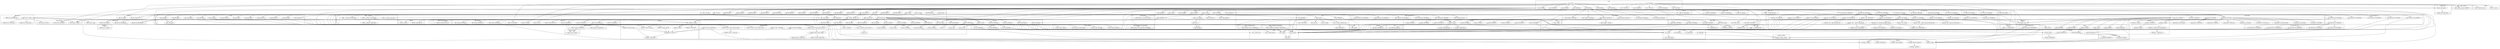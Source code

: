 digraph {
graph [overlap=false]
subgraph cluster_Types_Serialiser {
	label="Types::Serialiser";
	"Types::Serialiser::BEGIN@20";
	"Types::Serialiser::BEGIN@102";
}
subgraph cluster_DBD___db {
	label="DBD::_::db";
	"DBD::_::db::BEGIN@1534";
}
subgraph cluster_bytes {
	label="bytes";
	"bytes::import";
}
subgraph cluster_DBD__mem_common {
	label="DBD::_mem::common";
	"DBD::_mem::common::DESTROY";
}
subgraph cluster_JSON {
	label="JSON";
	"JSON::CORE:readline";
	"JSON::BEGIN@6";
	"JSON::_load_xs";
	"JSON::_set_module";
	"JSON::BEGIN@319";
	"JSON::import";
	"JSON::BEGIN@2";
	"JSON::BEGIN@9";
	"JSON::is_xs";
	"JSON::CORE:close";
	"JSON::backend";
	"JSON::BEGIN@4";
	"JSON::BEGIN@5";
}
subgraph cluster_Types_Serialiser_Error {
	label="Types::Serialiser::Error";
	"Types::Serialiser::Error::BEGIN@145";
}
subgraph cluster_overload {
	label="overload";
	"overload::BEGIN@144";
	"overload::import";
	"overload::BEGIN@83";
	"overload::BEGIN@114";
	"overload::OVERLOAD";
}
subgraph cluster_DBD_Pg_db {
	label="DBD::Pg::db";
	"DBD::Pg::db::_login";
	"DBD::Pg::db::BEGIN@258";
	"DBD::Pg::db::prepare";
	"DBD::Pg::db::BEGIN@260";
}
subgraph cluster_DBI_var {
	label="DBI::var";
	"DBI::var::TIESCALAR";
}
subgraph cluster_Internals {
	label="Internals";
	"Internals::SvREADONLY";
}
subgraph cluster_utf8 {
	label="utf8";
	"utf8::encode";
}
subgraph cluster_JSON_Backend_XS {
	label="JSON::Backend::XS";
	"JSON::Backend::XS::BEGIN@42";
	"JSON::Backend::XS::BEGIN@9";
	"JSON::Backend::XS::BEGIN@18";
	"JSON::Backend::XS::BEGIN@29";
	"JSON::Backend::XS::BEGIN@11";
	"JSON::Backend::XS::init";
}
subgraph cluster_XSLoader {
	label="XSLoader";
	"XSLoader::load";
}
subgraph cluster_Exporter_Heavy {
	label="Exporter::Heavy";
	"Exporter::Heavy::_push_tags";
	"Exporter::Heavy::CORE:match";
	"Exporter::Heavy::BEGIN@188";
	"Exporter::Heavy::heavy_require_version";
	"Exporter::Heavy::heavy_export_ok_tags";
	"Exporter::Heavy::BEGIN@4";
	"Exporter::Heavy::CORE:subst";
	"Exporter::Heavy::heavy_export";
	"Exporter::Heavy::BEGIN@3";
	"Exporter::Heavy::heavy_export_to_level";
}
subgraph cluster_DBD___dr {
	label="DBD::_::dr";
	"DBD::_::dr::BEGIN@1469";
}
subgraph cluster_Scalar_Util {
	label="Scalar::Util";
	"Scalar::Util::weaken";
	"Scalar::Util::BEGIN@9";
	"Scalar::Util::BEGIN@10";
}
subgraph cluster_Carp {
	label="Carp";
	"Carp::_fetch_sub";
	"Carp::BEGIN@131";
	"Carp::BEGIN@171";
	"Carp::BEGIN@575";
	"Carp::BEGIN@49";
	"Carp::BEGIN@3";
	"Carp::BEGIN@5";
	"Carp::BEGIN@6";
	"Carp::BEGIN@4";
	"Carp::BEGIN@568";
	"Carp::BEGIN@555";
	"Carp::BEGIN@73";
	"Carp::BEGIN@61";
}
subgraph cluster_DBD_Pg_DefaultValue {
	label="DBD::Pg::DefaultValue";
	"DBD::Pg::DefaultValue::new";
}
subgraph cluster_List_MoreUtils_XS {
	label="List::MoreUtils::XS";
	"List::MoreUtils::XS::BEGIN@4";
	"List::MoreUtils::XS::BEGIN@1";
	"List::MoreUtils::XS::BEGIN@5";
	"List::MoreUtils::XS::BEGIN@3";
	"List::MoreUtils::XS::BEGIN@10";
	"List::MoreUtils::XS::BEGIN@7";
}
subgraph cluster_warnings {
	label="warnings";
	"warnings::CORE:match";
	"warnings::unimport";
	"warnings::CORE:regcomp";
	"warnings::import";
	"warnings::register_categories";
	"warnings::_mkMask";
}
subgraph cluster_Types_Serialiser_BooleanBase {
	label="Types::Serialiser::BooleanBase";
	"Types::Serialiser::BooleanBase::BEGIN@116";
}
subgraph cluster_Exporter_Tiny {
	label="Exporter::Tiny";
	"Exporter::Tiny::BEGIN@4";
	"Exporter::Tiny::BEGIN@5";
	"Exporter::Tiny::__ANON__[Exporter/Tiny.pm:38]";
	"Exporter::Tiny::_exporter_validate_opts";
	"Exporter::Tiny::_exporter_install_sub";
	"Exporter::Tiny::_exporter_permitted_regexp";
	"Exporter::Tiny::BEGIN@206";
	"Exporter::Tiny::BEGIN@283";
	"Exporter::Tiny::BEGIN@253";
	"Exporter::Tiny::BEGIN@143";
	"Exporter::Tiny::BEGIN@5.1";
	"Exporter::Tiny::BEGIN@170";
	"Exporter::Tiny::CORE:regcomp";
	"Exporter::Tiny::import";
	"Exporter::Tiny::BEGIN@48";
	"Exporter::Tiny::CORE:match";
	"Exporter::Tiny::_exporter_expand_sub";
	"Exporter::Tiny::CORE:qr";
	"Exporter::Tiny::CORE:sort";
	"Exporter::Tiny::BEGIN@297";
	"Exporter::Tiny::BEGIN@189";
	"Exporter::Tiny::mkopt";
	"Exporter::Tiny::BEGIN@3";
}
subgraph cluster_DBD_Pg_dr {
	label="DBD::Pg::dr";
	"DBD::Pg::dr::CORE:subst";
	"DBD::Pg::dr::BEGIN@180";
	"DBD::Pg::dr::CORE:match";
	"DBD::Pg::dr::connect";
}
subgraph cluster_strict {
	label="strict";
	"strict::import";
	"strict::unimport";
	"strict::CORE:match";
	"strict::CORE:regcomp";
	"strict::bits";
}
subgraph cluster_JSON_Boolean {
	label="JSON::Boolean";
	"JSON::Boolean::_overrride_overload";
}
subgraph cluster_attributes {
	label="attributes";
	"attributes::reftype";
	"attributes::_modify_attrs";
	"attributes::_modify_attrs_and_deprecate";
	"attributes::CORE:qr";
	"attributes::import";
	"attributes::BEGIN@9";
}
subgraph cluster_List_MoreUtils {
	label="List::MoreUtils";
	"List::MoreUtils::BEGIN@5";
	"List::MoreUtils::BEGIN@13";
	"List::MoreUtils::BEGIN@8";
	"List::MoreUtils::BEGIN@12";
	"List::MoreUtils::BEGIN@3";
	"List::MoreUtils::BEGIN@7";
	"List::MoreUtils::bootstrap";
	"List::MoreUtils::BEGIN@4";
	"List::MoreUtils::BEGIN@93";
	"List::MoreUtils::firstidx";
}
subgraph cluster_main {
	label="main";
	"main::CORE:open";
	"main::CORE:match";
	"main::BEGIN@5";
	"main::BEGIN@8";
	"main::BEGIN@10";
	"main::CORE:print";
	"main::RUNTIME";
	"main::BEGIN@7";
	"main::CORE:close";
	"main::CORE:regcomp";
	"main::NULL";
	"main::BEGIN@11";
	"main::BEGIN@9";
	"main::BEGIN@6";
}
subgraph cluster_DBD_Pg {
	label="DBD::Pg";
	"DBD::Pg::bootstrap";
	"DBD::Pg::BEGIN@19";
	"DBD::Pg::BEGIN@23";
	"DBD::Pg::BEGIN@22";
	"DBD::Pg::BEGIN@21";
	"DBD::Pg::BEGIN@24";
	"DBD::Pg::driver";
}
subgraph cluster_DBD___common {
	label="DBD::_::common";
	"DBD::_::common::BEGIN@1369";
	"DBD::_::common::trace_msg";
	"DBD::_::common::install_method";
	"DBD::_::common::CORE:match";
}
subgraph cluster_version {
	label="version";
	"version::import";
	"version::BEGIN@4";
	"version::qv";
	"version::(bool";
	"version::(\"\"";
	"version::__ANON__[version.pm:52]";
	"version::BEGIN@7";
	"version::(cmp";
	"version::BEGIN@5";
	"version::BEGIN@20";
	"version::_VERSION";
}
subgraph cluster_DBI_dr {
	label="DBI::dr";
	"DBI::dr::connect";
	"DBI::dr::disconnect_all";
}
subgraph cluster_Time_HiRes {
	label="Time::HiRes";
	"Time::HiRes::import";
	"Time::HiRes::BEGIN@43";
	"Time::HiRes::time";
	"Time::HiRes::BEGIN@4";
	"Time::HiRes::bootstrap";
	"Time::HiRes::BEGIN@3";
}
subgraph cluster_warnings_register {
	label="warnings::register";
	"warnings::register::import";
}
subgraph cluster_DBD___st {
	label="DBD::_::st";
	"DBD::_::st::BEGIN@1856";
}
subgraph cluster_Config {
	label="Config";
	"Config::BEGIN@47";
	"Config::FETCH";
	"Config::TIEHASH";
	"Config::BEGIN@9";
	"Config::BEGIN@11";
	"Config::import";
	"Config::BEGIN@10";
}
subgraph cluster_DBD_Pg_st {
	label="DBD::Pg::st";
	"DBD::Pg::st::_prepare";
}
subgraph cluster_List_Util {
	label="List::Util";
	"List::Util::BEGIN@31";
	"List::Util::BEGIN@10";
	"List::Util::BEGIN@9";
}
subgraph cluster_version_regex {
	label="version::regex";
	"version::regex::BEGIN@3";
	"version::regex::BEGIN@5";
	"version::regex::CORE:regcomp";
	"version::regex::CORE:qr";
}
subgraph cluster_DynaLoader {
	label="DynaLoader";
	"DynaLoader::CORE:ftsize";
	"DynaLoader::CORE:ftdir";
	"DynaLoader::CORE:subst";
	"DynaLoader::dl_load_file";
	"DynaLoader::dl_install_xsub";
	"DynaLoader::dl_undef_symbols";
	"DynaLoader::dl_load_flags";
	"DynaLoader::BEGIN@17";
	"DynaLoader::BEGIN@92";
	"DynaLoader::CORE:ftfile";
	"DynaLoader::bootstrap";
	"DynaLoader::dl_find_symbol";
	"DynaLoader::BEGIN@21";
}
subgraph cluster_Exporter {
	label="Exporter";
	"Exporter::export_ok_tags";
	"Exporter::require_version";
	"Exporter::export_to_level";
	"Exporter::export";
	"Exporter::as_heavy";
	"Exporter::CORE:match";
	"Exporter::import";
	"Exporter::CORE:subst";
}
subgraph cluster_vars {
	label="vars";
	"vars::BEGIN@7";
	"vars::BEGIN@3";
	"vars::import";
	"vars::CORE:match";
	"vars::BEGIN@8";
}
subgraph cluster_common_sense {
	label="common::sense";
	"common::sense::import";
}
subgraph cluster_Data_Dumper {
	label="Data::Dumper";
	"Data::Dumper::BEGIN@272";
	"Data::Dumper::_vstring";
	"Data::Dumper::BEGIN@18";
	"Data::Dumper::BEGIN@22";
	"Data::Dumper::BEGIN@12";
	"Data::Dumper::BEGIN@24";
	"Data::Dumper::BEGIN@731";
}
subgraph cluster_JSON_Backend_PP {
	label="JSON::Backend::PP";
	"JSON::Backend::PP::BEGIN@403";
}
subgraph cluster_DBI__firesafe {
	label="DBI::_firesafe";
	"DBI::_firesafe::BEGIN@12";
	"DBI::_firesafe::BEGIN@13";
	"DBI::_firesafe::BEGIN@14";
}
subgraph cluster_UNIVERSAL {
	label="UNIVERSAL";
	"UNIVERSAL::can";
	"UNIVERSAL::VERSION";
	"UNIVERSAL::isa";
}
subgraph cluster_base {
	label="base";
	"base::has_fields";
	"base::__ANON__[base.pm:70]";
	"base::BEGIN@3";
	"base::CORE:match";
	"base::has_attr";
	"base::BEGIN@4";
	"base::CORE:subst";
	"base::import";
}
subgraph cluster_DBI_db {
	label="DBI::db";
	"DBI::db::prepare";
	"DBI::db::connected";
}
subgraph cluster_DBI_common {
	label="DBI::common";
	"DBI::common::FETCH";
	"DBI::common::DESTROY";
	"DBI::common::STORE";
}
subgraph cluster_JSON_Backend_XS_Supportable {
	label="JSON::Backend::XS::Supportable";
	"JSON::Backend::XS::Supportable::BEGIN@99";
}
subgraph cluster_overloading {
	label="overloading";
	"overloading::BEGIN@2";
	"overloading::unimport";
}
subgraph cluster_constant {
	label="constant";
	"constant::BEGIN@64";
	"constant::BEGIN@24";
	"constant::BEGIN@126";
	"constant::BEGIN@3";
	"constant::BEGIN@2";
	"constant::BEGIN@6";
	"constant::CORE:regcomp";
	"constant::CORE:match";
	"constant::import";
	"constant::CORE:qr";
	"constant::BEGIN@39";
	"constant::BEGIN@4";
}
subgraph cluster_DBI_st {
	label="DBI::st";
	"DBI::st::execute";
	"DBI::st::fetchrow_array";
}
subgraph cluster_List_MoreUtils_PP {
	label="List::MoreUtils::PP";
	"List::MoreUtils::PP::BEGIN@4";
	"List::MoreUtils::PP::BEGIN@3";
	"List::MoreUtils::PP::BEGIN@334";
	"List::MoreUtils::PP::BEGIN@5";
	"List::MoreUtils::PP::BEGIN@327";
}
subgraph cluster_JSON_XS {
	label="JSON::XS";
	"JSON::XS::BEGIN@104";
	"JSON::XS::new";
	"JSON::XS::BEGIN@111";
	"JSON::XS::BEGIN@114";
	"JSON::XS::DESTROY";
	"JSON::XS::BEGIN@1736";
	"JSON::XS::decode";
	"JSON::XS::BEGIN@112";
}
subgraph cluster_Getopt_Std {
	label="Getopt::Std";
	"Getopt::Std::getopts";
	"Getopt::Std::CORE:match";
}
subgraph cluster_mro {
	label="mro";
	"mro::method_changed_in";
}
subgraph cluster_DBI {
	label="DBI";
	"DBI::BEGIN@553";
	"DBI::setup_driver";
	"DBI::BEGIN@179";
	"DBI::SQL_BIGINT";
	"DBI::_new_dbh";
	"DBI::_new_drh";
	"DBI::SQL_DOUBLE";
	"DBI::bootstrap";
	"DBI::SQL_NUMERIC";
	"DBI::SQL_INTEGER";
	"DBI::BEGIN@13";
	"DBI::BEGIN@857";
	"DBI::SQL_DECIMAL";
	"DBI::SQL_FLOAT";
	"DBI::BEGIN@290";
	"DBI::BEGIN@294";
	"DBI::CORE:subst";
	"DBI::connect";
	"DBI::install_driver";
	"DBI::__ANON__[DBI.pm:751]";
	"DBI::_new_handle";
	"DBI::CORE:match";
	"DBI::SQL_REAL";
	"DBI::BEGIN@181";
	"DBI::_new_sth";
	"DBI::BEGIN@1054";
	"DBI::END";
	"DBI::SQL_SMALLINT";
	"DBI::_install_method";
	"DBI::disconnect_all";
	"DBI::BEGIN@888";
	"DBI::BEGIN@985";
	"DBI::BEGIN@177";
	"DBI::BEGIN@178";
	"DBI::BEGIN@710";
	"DBI::BEGIN@823";
}
"main::BEGIN@5" -> "DBI::BEGIN@294";
"DynaLoader::bootstrap" -> "Time::HiRes::bootstrap";
"DBI::disconnect_all" -> "DBI::dr::disconnect_all";
"JSON::Backend::XS::BEGIN@11" -> "constant::import";
"Data::Dumper::BEGIN@272" -> "constant::import";
"JSON::Backend::XS::BEGIN@18" -> "constant::import";
"JSON::Backend::XS::BEGIN@9" -> "constant::import";
"main::BEGIN@11" -> "List::MoreUtils::BEGIN@3";
"Exporter::import" -> "Exporter::export";
"Exporter::Heavy::heavy_export_to_level" -> "Exporter::export";
"main::BEGIN@11" -> "List::MoreUtils::BEGIN@12";
"main::RUNTIME" -> "List::MoreUtils::firstidx";
"DBD::Pg::BEGIN@19" -> "version::regex::CORE:qr";
"DBD::Pg::BEGIN@19" -> "version::regex::BEGIN@5";
"JSON::_load_xs" -> "JSON::CORE:close";
"main::BEGIN@5" -> "Scalar::Util::BEGIN@9";
"Exporter::import" -> "Exporter::Heavy::heavy_export";
"Exporter::Heavy::heavy_export_to_level" -> "Exporter::Heavy::heavy_export";
"Carp::BEGIN@73" -> "Carp::_fetch_sub";
"Carp::BEGIN@61" -> "Carp::_fetch_sub";
"List::MoreUtils::BEGIN@13" -> "List::MoreUtils::XS::BEGIN@3";
"main::BEGIN@7" -> "overload::BEGIN@114";
"warnings::register::import" -> "warnings::register_categories";
"Carp::BEGIN@4" -> "strict::CORE:match";
"Exporter::as_heavy" -> "Exporter::Heavy::BEGIN@188";
"main::BEGIN@5" -> "DBI::BEGIN@710";
"DBI::connect" -> "DBI::common::STORE";
"DBD::Pg::dr::connect" -> "DBI::common::STORE";
"DBI::__ANON__[DBI.pm:751]" -> "DBI::common::STORE";
"vars::BEGIN@7" -> "warnings::register::import";
"overload::BEGIN@144" -> "warnings::register::import";
"constant::BEGIN@4" -> "warnings::register::import";
"Exporter::Heavy::heavy_require_version" -> "version::_VERSION";
"JSON::XS::BEGIN@114" -> "Types::Serialiser::BEGIN@102";
"main::RUNTIME" -> "main::CORE:open";
"Exporter::Heavy::heavy_export" -> "Exporter::Heavy::CORE:subst";
"DBI::BEGIN@177" -> "Carp::BEGIN@171";
"main::BEGIN@8" -> "JSON::_load_xs";
"main::BEGIN@5" -> "List::Util::BEGIN@9";
"DynaLoader::bootstrap" -> "DynaLoader::dl_install_xsub";
"DBD::Pg::BEGIN@19" -> "version::BEGIN@20";
"DBD::Pg::BEGIN@19" -> "version::import";
"JSON::BEGIN@2" -> "JSON::XS::BEGIN@114";
"Exporter::as_heavy" -> "Exporter::Heavy::BEGIN@3";
"main::NULL" -> "main::BEGIN@10";
"DBI::BEGIN@177" -> "Carp::BEGIN@575";
"DBI::install_driver" -> "DBD::Pg::DefaultValue::new";
"constant::import" -> "constant::CORE:match";
"DynaLoader::bootstrap" -> "DynaLoader::dl_undef_symbols";
"Data::Dumper::BEGIN@272" -> "constant::BEGIN@4";
"DynaLoader::BEGIN@21" -> "Config::BEGIN@11";
"attributes::import" -> "attributes::reftype";
"JSON::BEGIN@2" -> "JSON::XS::BEGIN@111";
"DynaLoader::bootstrap" -> "List::MoreUtils::bootstrap";
"Data::Dumper::BEGIN@272" -> "Data::Dumper::_vstring";
"List::MoreUtils::BEGIN@13" -> "List::MoreUtils::XS::BEGIN@10";
"main::BEGIN@5" -> "DBI::BEGIN@290";
"main::BEGIN@5" -> "DBI::BEGIN@857";
"main::BEGIN@7" -> "Data::Dumper::BEGIN@22";
"Config::BEGIN@11" -> "vars::BEGIN@3";
"main::NULL" -> "main::BEGIN@9";
"main::BEGIN@5" -> "DBI::var::TIESCALAR";
"List::MoreUtils::XS::BEGIN@1" -> "List::MoreUtils::PP::BEGIN@334";
"main::BEGIN@11" -> "Exporter::Tiny::import";
"JSON::BEGIN@2" -> "JSON::XS::BEGIN@104";
"base::import" -> "base::CORE:match";
"main::NULL" -> "main::BEGIN@11";
"DBD::_::common::install_method" -> "DBI::_install_method";
"main::BEGIN@5" -> "DBI::_install_method";
"JSON::XS::BEGIN@114" -> "Types::Serialiser::BEGIN@20";
"main::BEGIN@7" -> "overload::BEGIN@83";
"List::MoreUtils::BEGIN@12" -> "Exporter::Tiny::BEGIN@3";
"DBI::BEGIN@290" -> "strict::unimport";
"Carp::BEGIN@131" -> "strict::unimport";
"DBI::BEGIN@857" -> "strict::unimport";
"Exporter::Tiny::BEGIN@297" -> "strict::unimport";
"constant::BEGIN@126" -> "strict::unimport";
"Exporter::Tiny::BEGIN@48" -> "strict::unimport";
"JSON::Backend::XS::Supportable::BEGIN@99" -> "strict::unimport";
"Exporter::Tiny::BEGIN@170" -> "strict::unimport";
"DBI::BEGIN@553" -> "strict::unimport";
"List::MoreUtils::PP::BEGIN@334" -> "strict::unimport";
"Exporter::Tiny::BEGIN@206" -> "strict::unimport";
"Carp::BEGIN@555" -> "strict::unimport";
"JSON::Backend::XS::BEGIN@29" -> "strict::unimport";
"Exporter::Tiny::BEGIN@189" -> "strict::unimport";
"JSON::Backend::XS::BEGIN@42" -> "strict::unimport";
"constant::BEGIN@39" -> "strict::unimport";
"DBI::BEGIN@823" -> "strict::unimport";
"DBI::BEGIN@710" -> "strict::unimport";
"List::MoreUtils::BEGIN@93" -> "strict::unimport";
"DBI::BEGIN@888" -> "strict::unimport";
"DBI::BEGIN@985" -> "strict::unimport";
"Carp::BEGIN@575" -> "strict::unimport";
"DBI::BEGIN@1054" -> "strict::unimport";
"Config::BEGIN@47" -> "strict::unimport";
"Exporter::Tiny::BEGIN@143" -> "strict::unimport";
"Exporter::Heavy::BEGIN@4" -> "strict::unimport";
"JSON::BEGIN@319" -> "strict::unimport";
"Time::HiRes::BEGIN@43" -> "strict::unimport";
"Exporter::Tiny::BEGIN@253" -> "strict::unimport";
"constant::BEGIN@64" -> "strict::unimport";
"version::BEGIN@20" -> "strict::unimport";
"List::Util::BEGIN@31" -> "strict::unimport";
"JSON::Backend::PP::BEGIN@403" -> "strict::unimport";
"DBD::Pg::BEGIN@19" -> "version::BEGIN@5";
"main::RUNTIME" -> "DBI::END";
"Exporter::Heavy::heavy_export" -> "Exporter::Heavy::CORE:match";
"Carp::BEGIN@5" -> "warnings::CORE:regcomp";
"main::RUNTIME" -> "Time::HiRes::time";
"main::RUNTIME" -> "main::CORE:match";
"List::MoreUtils::BEGIN@12" -> "Exporter::Tiny::BEGIN@253";
"main::BEGIN@8" -> "JSON::BEGIN@319";
"main::BEGIN@5" -> "List::Util::BEGIN@10";
"DBI::install_driver" -> "DBI::_firesafe::BEGIN@14";
"Exporter::as_heavy" -> "Exporter::Heavy::BEGIN@4";
"DBD::Pg::db::prepare" -> "DBD::Pg::st::_prepare";
"DBI::BEGIN@177" -> "Carp::BEGIN@568";
"main::BEGIN@8" -> "JSON::BEGIN@9";
"JSON::XS::BEGIN@114" -> "Types::Serialiser::BooleanBase::BEGIN@116";
"DBI::BEGIN@177" -> "Carp::BEGIN@73";
"main::BEGIN@8" -> "JSON::BEGIN@6";
"Data::Dumper::BEGIN@272" -> "constant::BEGIN@126";
"main::BEGIN@5" -> "DBD::_::st::BEGIN@1856";
"DBI::BEGIN@177" -> "Carp::BEGIN@131";
"List::MoreUtils::XS::BEGIN@1" -> "List::MoreUtils::PP::BEGIN@327";
"DBI::install_driver" -> "Exporter::Heavy::heavy_require_version";
"DBI::setup_driver" -> "UNIVERSAL::isa";
"base::import" -> "UNIVERSAL::isa";
"DBI::install_driver" -> "DBD::Pg::BEGIN@24";
"DBI::__ANON__[DBI.pm:751]" -> "DBI::dr::connect";
"main::NULL" -> "main::BEGIN@5";
"DBI::BEGIN@178" -> "DynaLoader::BEGIN@21";
"DynaLoader::bootstrap" -> "DynaLoader::CORE:ftsize";
"Exporter::Heavy::BEGIN@188" -> "warnings::unimport";
"Carp::BEGIN@6" -> "warnings::unimport";
"Exporter::Tiny::BEGIN@283" -> "warnings::unimport";
"Carp::BEGIN@568" -> "warnings::unimport";
"Exporter::Tiny::BEGIN@5.1" -> "warnings::unimport";
"main::RUNTIME" -> "JSON::XS::new";
"main::BEGIN@5" -> "DBI::BEGIN@888";
"DBD::_::common::install_method" -> "DBD::_::common::CORE:match";
"main::BEGIN@5" -> "DBI::BEGIN@177";
"List::MoreUtils::BEGIN@13" -> "List::MoreUtils::XS::BEGIN@4";
"DBI::install_driver" -> "DBI::SQL_SMALLINT";
"main::RUNTIME" -> "main::CORE:print";
"JSON::XS::BEGIN@114" -> "Types::Serialiser::Error::BEGIN@145";
"main::BEGIN@8" -> "JSON::BEGIN@4";
"DBI::install_driver" -> "DBD::Pg::driver";
"main::BEGIN@5" -> "DBD::_::dr::BEGIN@1469";
"Time::HiRes::import" -> "Exporter::Heavy::heavy_export_to_level";
"JSON::import" -> "Exporter::Heavy::heavy_export_to_level";
"JSON::BEGIN@2" -> "JSON::XS::BEGIN@112";
"JSON::_set_module" -> "JSON::backend";
"JSON::is_xs" -> "JSON::backend";
"Getopt::Std::getopts" -> "Getopt::Std::CORE:match";
"main::RUNTIME" -> "main::CORE:regcomp";
"DynaLoader::BEGIN@92" -> "attributes::import";
"JSON::_load_xs" -> "JSON::CORE:readline";
"DBI::BEGIN@177" -> "Carp::BEGIN@49";
"main::BEGIN@11" -> "List::MoreUtils::BEGIN@5";
"JSON::_load_xs" -> "JSON::Boolean::_overrride_overload";
"main::BEGIN@7" -> "Data::Dumper::BEGIN@18";
"DBI::BEGIN@177" -> "Carp::BEGIN@5";
"DynaLoader::bootstrap" -> "DynaLoader::dl_load_file";
"DBI::install_driver" -> "DBI::SQL_INTEGER";
"DBI::install_driver" -> "DBI::SQL_NUMERIC";
"DBD::Pg::dr::connect" -> "DBD::Pg::dr::CORE:subst";
"Carp::BEGIN@5" -> "warnings::CORE:match";
"main::BEGIN@5" -> "DBI::BEGIN@553";
"main::BEGIN@11" -> "List::MoreUtils::BEGIN@13";
"DBD::Pg::driver" -> "version::(\"\"";
"Config::BEGIN@11" -> "vars::BEGIN@8";
"main::NULL" -> "main::BEGIN@8";
"main::BEGIN@11" -> "List::MoreUtils::BEGIN@93";
"main::BEGIN@5" -> "DBI::BEGIN@178";
"Time::HiRes::import" -> "Exporter::export_to_level";
"JSON::import" -> "Exporter::export_to_level";
"main::BEGIN@10" -> "Exporter::import";
"JSON::XS::BEGIN@111" -> "Exporter::import";
"DBD::Pg::db::BEGIN@258" -> "Exporter::import";
"Data::Dumper::BEGIN@22" -> "Exporter::import";
"main::BEGIN@7" -> "Exporter::import";
"main::BEGIN@5" -> "Exporter::import";
"Getopt::Std::getopts" -> "Exporter::import";
"DBI::install_driver" -> "DBD::Pg::BEGIN@22";
"main::RUNTIME" -> "DBI::db::prepare";
"DynaLoader::bootstrap" -> "DynaLoader::CORE:ftdir";
"DynaLoader::BEGIN@21" -> "Config::BEGIN@10";
"main::BEGIN@8" -> "JSON::Backend::PP::BEGIN@403";
"main::BEGIN@7" -> "Data::Dumper::BEGIN@24";
"main::RUNTIME" -> "DBI::st::execute";
"Exporter::Tiny::import" -> "Exporter::Tiny::_exporter_validate_opts";
"DBI::BEGIN@178" -> "DynaLoader::BEGIN@17";
"main::NULL" -> "JSON::XS::DESTROY";
"Data::Dumper::BEGIN@272" -> "constant::BEGIN@24";
"Exporter::export" -> "Exporter::as_heavy";
"Exporter::export_to_level" -> "Exporter::as_heavy";
"Exporter::export_ok_tags" -> "Exporter::as_heavy";
"Exporter::require_version" -> "Exporter::as_heavy";
"List::MoreUtils::BEGIN@13" -> "List::MoreUtils::XS::BEGIN@7";
"main::BEGIN@5" -> "Scalar::Util::weaken";
"DBI::connect" -> "DBI::CORE:subst";
"DBI::install_driver" -> "DBI::CORE:subst";
"DBI::BEGIN@177" -> "Carp::BEGIN@4";
"constant::import" -> "constant::CORE:regcomp";
"DynaLoader::BEGIN@92" -> "attributes::BEGIN@9";
"List::MoreUtils::BEGIN@12" -> "Exporter::Tiny::BEGIN@48";
"DBI::BEGIN@177" -> "Carp::BEGIN@3";
"Exporter::Tiny::import" -> "Exporter::Tiny::_exporter_expand_sub";
"DBI::connect" -> "DBI::install_driver";
"main::RUNTIME" -> "DBI::connect";
"JSON::BEGIN@6" -> "base::import";
"JSON::_load_xs" -> "JSON::Backend::XS::BEGIN@29";
"DBI::install_driver" -> "DBI::SQL_DOUBLE";
"Exporter::Tiny::import" -> "Exporter::Tiny::__ANON__[Exporter/Tiny.pm:38]";
"main::BEGIN@8" -> "JSON::BEGIN@5";
"main::BEGIN@9" -> "Time::HiRes::BEGIN@4";
"base::import" -> "base::has_attr";
"DBI::install_driver" -> "DBI::_firesafe::BEGIN@13";
"DynaLoader::BEGIN@92" -> "XSLoader::load";
"JSON::BEGIN@2" -> "XSLoader::load";
"main::BEGIN@5" -> "XSLoader::load";
"Data::Dumper::BEGIN@24" -> "XSLoader::load";
"List::MoreUtils::XS::BEGIN@10" -> "XSLoader::load";
"DBI::install_driver" -> "DBD::Pg::dr::BEGIN@180";
"DBD::Pg::BEGIN@19" -> "version::regex::CORE:regcomp";
"Data::Dumper::BEGIN@272" -> "constant::BEGIN@3";
"Exporter::import" -> "Exporter::CORE:subst";
"Exporter::as_heavy" -> "Exporter::CORE:subst";
"main::BEGIN@11" -> "List::MoreUtils::BEGIN@8";
"DBD::Pg::driver" -> "DBI::_new_drh";
"List::MoreUtils::XS::BEGIN@10" -> "List::MoreUtils::XS::BEGIN@1";
"main::BEGIN@5" -> "DBI::BEGIN@179";
"Exporter::Tiny::_exporter_permitted_regexp" -> "Exporter::Tiny::CORE:regcomp";
"Exporter::Tiny::_exporter_expand_sub" -> "Exporter::Tiny::CORE:regcomp";
"main::RUNTIME" -> "Getopt::Std::getopts";
"JSON::_load_xs" -> "JSON::Backend::XS::BEGIN@18";
"Data::Dumper::BEGIN@272" -> "constant::BEGIN@39";
"main::BEGIN@11" -> "List::MoreUtils::BEGIN@4";
"Exporter::Heavy::heavy_export_ok_tags" -> "Exporter::Heavy::_push_tags";
"DBI::_firesafe::BEGIN@13" -> "warnings::import";
"List::MoreUtils::XS::BEGIN@5" -> "warnings::import";
"Config::BEGIN@10" -> "warnings::import";
"Exporter::Tiny::BEGIN@5" -> "warnings::import";
"Carp::BEGIN@5" -> "warnings::import";
"List::MoreUtils::PP::BEGIN@5" -> "warnings::import";
"List::MoreUtils::BEGIN@5" -> "warnings::import";
"Scalar::Util::BEGIN@10" -> "warnings::import";
"overloading::BEGIN@2" -> "warnings::import";
"List::Util::BEGIN@10" -> "warnings::import";
"attributes::_modify_attrs_and_deprecate" -> "attributes::_modify_attrs";
"base::__ANON__[base.pm:70]" -> "base::CORE:subst";
"DynaLoader::BEGIN@21" -> "version::(bool";
"List::MoreUtils::BEGIN@12" -> "Exporter::Tiny::BEGIN@4";
"constant::import" -> "mro::method_changed_in";
"DynaLoader::BEGIN@21" -> "version::(cmp";
"main::NULL" -> "DBD::_mem::common::DESTROY";
"main::RUNTIME" -> "DBD::_mem::common::DESTROY";
"JSON::BEGIN@2" -> "UNIVERSAL::VERSION";
"main::BEGIN@5" -> "UNIVERSAL::VERSION";
"JSON::_set_module" -> "UNIVERSAL::VERSION";
"main::NULL" -> "DBI::common::DESTROY";
"main::RUNTIME" -> "DBI::common::DESTROY";
"DBD::Pg::db::prepare" -> "DBI::_new_sth";
"List::MoreUtils::BEGIN@12" -> "Exporter::Tiny::BEGIN@283";
"DBI::_new_drh" -> "DBI::_new_handle";
"DBI::_new_dbh" -> "DBI::_new_handle";
"DBI::_new_sth" -> "DBI::_new_handle";
"DBD::Pg::dr::connect" -> "DBD::Pg::db::_login";
"DynaLoader::bootstrap" -> "DynaLoader::CORE:ftfile";
"main::BEGIN@5" -> "DBI::BEGIN@1054";
"base::import" -> "base::__ANON__[base.pm:70]";
"Exporter::Tiny::_exporter_expand_sub" -> "Exporter::Tiny::CORE:match";
"Exporter::Tiny::__ANON__[Exporter/Tiny.pm:38]" -> "Exporter::Tiny::CORE:match";
"Exporter::Tiny::_exporter_permitted_regexp" -> "Exporter::Tiny::CORE:qr";
"DynaLoader::BEGIN@92" -> "attributes::CORE:qr";
"Exporter::Tiny::import" -> "Exporter::Tiny::mkopt";
"main::BEGIN@5" -> "Scalar::Util::BEGIN@10";
"DBI::install_driver" -> "DBD::Pg::BEGIN@21";
"DBD::Pg::BEGIN@24" -> "vars::import";
"Config::BEGIN@11" -> "vars::import";
"constant::BEGIN@6" -> "vars::import";
"version::regex::BEGIN@5" -> "vars::import";
"version::BEGIN@7" -> "vars::import";
"List::MoreUtils::PP::BEGIN@327" -> "vars::import";
"List::MoreUtils::XS::BEGIN@7" -> "vars::import";
"base::BEGIN@4" -> "vars::import";
"List::MoreUtils::BEGIN@12" -> "Exporter::Tiny::BEGIN@5";
"main::BEGIN@5" -> "DBI::setup_driver";
"DBI::install_driver" -> "DBI::setup_driver";
"base::__ANON__[base.pm:70]" -> "utf8::encode";
"main::RUNTIME" -> "DBI::st::fetchrow_array";
"base::import" -> "base::has_fields";
"main::BEGIN@5" -> "DBI::BEGIN@985";
"JSON::_load_xs" -> "JSON::BEGIN@2";
"main::NULL" -> "main::BEGIN@7";
"main::BEGIN@5" -> "DBI::BEGIN@823";
"List::MoreUtils::XS::BEGIN@1" -> "List::MoreUtils::PP::BEGIN@3";
"DBD::Pg::dr::connect" -> "DBD::Pg::dr::CORE:match";
"JSON::BEGIN@2" -> "JSON::XS::BEGIN@1736";
"XSLoader::load" -> "DynaLoader::BEGIN@92";
"Types::Serialiser::Error::BEGIN@145" -> "overload::import";
"Types::Serialiser::BooleanBase::BEGIN@116" -> "overload::import";
"List::MoreUtils::BEGIN@12" -> "Exporter::Tiny::BEGIN@189";
"JSON::_load_xs" -> "JSON::_set_module";
"DBD::Pg::BEGIN@19" -> "version::regex::BEGIN@3";
"main::RUNTIME" -> "main::CORE:close";
"DBI::BEGIN@177" -> "Carp::BEGIN@61";
"DynaLoader::BEGIN@21" -> "Config::BEGIN@47";
"DBI::install_driver" -> "version::__ANON__[version.pm:52]";
"List::MoreUtils::BEGIN@12" -> "Exporter::Tiny::BEGIN@5.1";
"DBI::install_driver" -> "DBD::Pg::BEGIN@19";
"Data::Dumper::BEGIN@731" -> "bytes::import";
"List::MoreUtils::BEGIN@12" -> "Exporter::Tiny::BEGIN@170";
"DBI::__ANON__[DBI.pm:751]" -> "DBI::db::connected";
"Data::Dumper::BEGIN@272" -> "constant::BEGIN@6";
"DynaLoader::bootstrap" -> "DynaLoader::CORE:subst";
"Exporter::Tiny::_exporter_permitted_regexp" -> "Exporter::Tiny::CORE:sort";
"main::BEGIN@5" -> "DBI::BEGIN@13";
"List::MoreUtils::BEGIN@12" -> "Exporter::Tiny::BEGIN@297";
"DBI::install_driver" -> "Exporter::Heavy::heavy_export_ok_tags";
"DBI::BEGIN@181" -> "Exporter::Heavy::heavy_export_ok_tags";
"DBI::install_driver" -> "DBI::SQL_FLOAT";
"DBI::BEGIN@181" -> "Exporter::export_ok_tags";
"DBI::install_driver" -> "Exporter::export_ok_tags";
"DBI::install_driver" -> "Exporter::require_version";
"overload::BEGIN@83" -> "overloading::unimport";
"overload::BEGIN@114" -> "overloading::unimport";
"List::MoreUtils::XS::BEGIN@10" -> "List::MoreUtils::BEGIN@7";
"JSON::_load_xs" -> "JSON::Backend::XS::BEGIN@11";
"constant::import" -> "Internals::SvREADONLY";
"constant::BEGIN@24" -> "Internals::SvREADONLY";
"List::MoreUtils::BEGIN@12" -> "Exporter::Tiny::BEGIN@206";
"attributes::import" -> "UNIVERSAL::can";
"main::BEGIN@11" -> "UNIVERSAL::can";
"Exporter::Tiny::_exporter_expand_sub" -> "UNIVERSAL::can";
"List::MoreUtils::XS::BEGIN@10" -> "UNIVERSAL::can";
"DBD::Pg::dr::connect" -> "DBI::_new_dbh";
"DBI::install_driver" -> "DBI::SQL_BIGINT";
"overload::BEGIN@83" -> "overloading::BEGIN@2";
"Data::Dumper::BEGIN@272" -> "constant::BEGIN@2";
"main::BEGIN@7" -> "Data::Dumper::BEGIN@272";
"DynaLoader::BEGIN@21" -> "Config::BEGIN@9";
"DBD::Pg::BEGIN@19" -> "version::BEGIN@4";
"DynaLoader::bootstrap" -> "DBD::Pg::bootstrap";
"DBI::install_driver" -> "DBD::Pg::db::BEGIN@260";
"main::BEGIN@7" -> "Data::Dumper::BEGIN@731";
"JSON::XS::BEGIN@104" -> "common::sense::import";
"Types::Serialiser::BEGIN@20" -> "common::sense::import";
"version::__ANON__[version.pm:52]" -> "version::qv";
"DBD::Pg::driver" -> "DBD::_::common::install_method";
"DBI::install_driver" -> "DBI::_firesafe::BEGIN@12";
"DBI::BEGIN@181" -> "DBI::CORE:match";
"main::BEGIN@5" -> "DBI::BEGIN@181";
"DBI::END" -> "DBD::_::common::trace_msg";
"main::BEGIN@9" -> "Time::HiRes::BEGIN@43";
"DBI::connect" -> "DBI::__ANON__[DBI.pm:751]";
"DBI::BEGIN@181" -> "DynaLoader::bootstrap";
"DBI::install_driver" -> "DynaLoader::bootstrap";
"List::MoreUtils::XS::BEGIN@10" -> "DynaLoader::bootstrap";
"main::BEGIN@9" -> "DynaLoader::bootstrap";
"List::MoreUtils::XS::BEGIN@1" -> "List::MoreUtils::PP::BEGIN@5";
"Exporter::Heavy::BEGIN@3" -> "strict::import";
"constant::BEGIN@3" -> "strict::import";
"DBD::Pg::dr::BEGIN@180" -> "strict::import";
"DBI::_firesafe::BEGIN@12" -> "strict::import";
"vars::BEGIN@8" -> "strict::import";
"List::Util::BEGIN@9" -> "strict::import";
"DBD::_::common::BEGIN@1369" -> "strict::import";
"version::BEGIN@5" -> "strict::import";
"Exporter::Tiny::BEGIN@4" -> "strict::import";
"List::MoreUtils::PP::BEGIN@4" -> "strict::import";
"Scalar::Util::BEGIN@9" -> "strict::import";
"Time::HiRes::BEGIN@4" -> "strict::import";
"DBD::_::dr::BEGIN@1469" -> "strict::import";
"JSON::BEGIN@4" -> "strict::import";
"DBD::_::db::BEGIN@1534" -> "strict::import";
"List::MoreUtils::XS::BEGIN@4" -> "strict::import";
"version::regex::BEGIN@3" -> "strict::import";
"DBD::_::st::BEGIN@1856" -> "strict::import";
"DBD::Pg::db::BEGIN@260" -> "strict::import";
"attributes::BEGIN@9" -> "strict::import";
"DBI::BEGIN@294" -> "strict::import";
"Carp::BEGIN@4" -> "strict::import";
"main::BEGIN@6" -> "strict::import";
"List::MoreUtils::BEGIN@4" -> "strict::import";
"Config::BEGIN@9" -> "strict::import";
"base::BEGIN@3" -> "strict::import";
"JSON::_load_xs" -> "JSON::Backend::XS::Supportable::BEGIN@99";
"main::BEGIN@8" -> "JSON::import";
"DBD::Pg::dr::connect" -> "DBI::common::FETCH";
"JSON::BEGIN@6" -> "base::BEGIN@3";
"Carp::BEGIN@4" -> "strict::CORE:regcomp";
"DynaLoader::bootstrap" -> "DynaLoader::dl_load_flags";
"DBI::db::prepare" -> "DBD::Pg::db::prepare";
"attributes::import" -> "attributes::_modify_attrs_and_deprecate";
"main::BEGIN@5" -> "DBD::_::db::BEGIN@1534";
"Config::BEGIN@11" -> "vars::BEGIN@7";
"DBI::install_driver" -> "DBI::SQL_DECIMAL";
"DBD::Pg::BEGIN@19" -> "version::BEGIN@7";
"main::BEGIN@5" -> "DBD::_::common::BEGIN@1369";
"main::BEGIN@9" -> "Time::HiRes::import";
"JSON::_set_module" -> "JSON::is_xs";
"List::MoreUtils::XS::BEGIN@1" -> "List::MoreUtils::PP::BEGIN@4";
"DBI::BEGIN@177" -> "Carp::BEGIN@555";
"DynaLoader::bootstrap" -> "DBI::bootstrap";
"Exporter::Tiny::import" -> "Exporter::Tiny::_exporter_install_sub";
"Exporter::Tiny::import" -> "Exporter::Tiny::_exporter_permitted_regexp";
"main::BEGIN@7" -> "overload::BEGIN@144";
"vars::import" -> "vars::CORE:match";
"warnings::register_categories" -> "warnings::_mkMask";
"DBI::install_driver" -> "DBD::Pg::db::BEGIN@258";
"strict::import" -> "strict::bits";
"strict::unimport" -> "strict::bits";
"main::BEGIN@9" -> "Time::HiRes::BEGIN@3";
"main::NULL" -> "main::BEGIN@6";
"DBI::BEGIN@178" -> "Config::FETCH";
"Data::Dumper::BEGIN@272" -> "constant::CORE:qr";
"DBI::install_driver" -> "DBD::Pg::BEGIN@23";
"JSON::BEGIN@6" -> "base::BEGIN@4";
"JSON::_load_xs" -> "JSON::Backend::XS::BEGIN@42";
"DynaLoader::bootstrap" -> "DynaLoader::dl_find_symbol";
"Exporter::import" -> "Exporter::CORE:match";
"DBI::dr::connect" -> "DBD::Pg::dr::connect";
"DBI::END" -> "DBI::disconnect_all";
"main::BEGIN@7" -> "Data::Dumper::BEGIN@12";
"DBI::BEGIN@177" -> "Carp::BEGIN@6";
"DynaLoader::BEGIN@21" -> "Config::TIEHASH";
"JSON::_load_xs" -> "JSON::Backend::XS::init";
"DynaLoader::BEGIN@21" -> "Config::import";
"List::MoreUtils::BEGIN@13" -> "List::MoreUtils::XS::BEGIN@5";
"main::BEGIN@5" -> "List::Util::BEGIN@31";
"main::RUNTIME" -> "JSON::XS::decode";
"overload::import" -> "overload::OVERLOAD";
"DBI::install_driver" -> "DBI::SQL_REAL";
"JSON::_load_xs" -> "JSON::Backend::XS::BEGIN@9";
"Data::Dumper::BEGIN@272" -> "constant::BEGIN@64";
"List::MoreUtils::BEGIN@12" -> "Exporter::Tiny::BEGIN@143";
}
